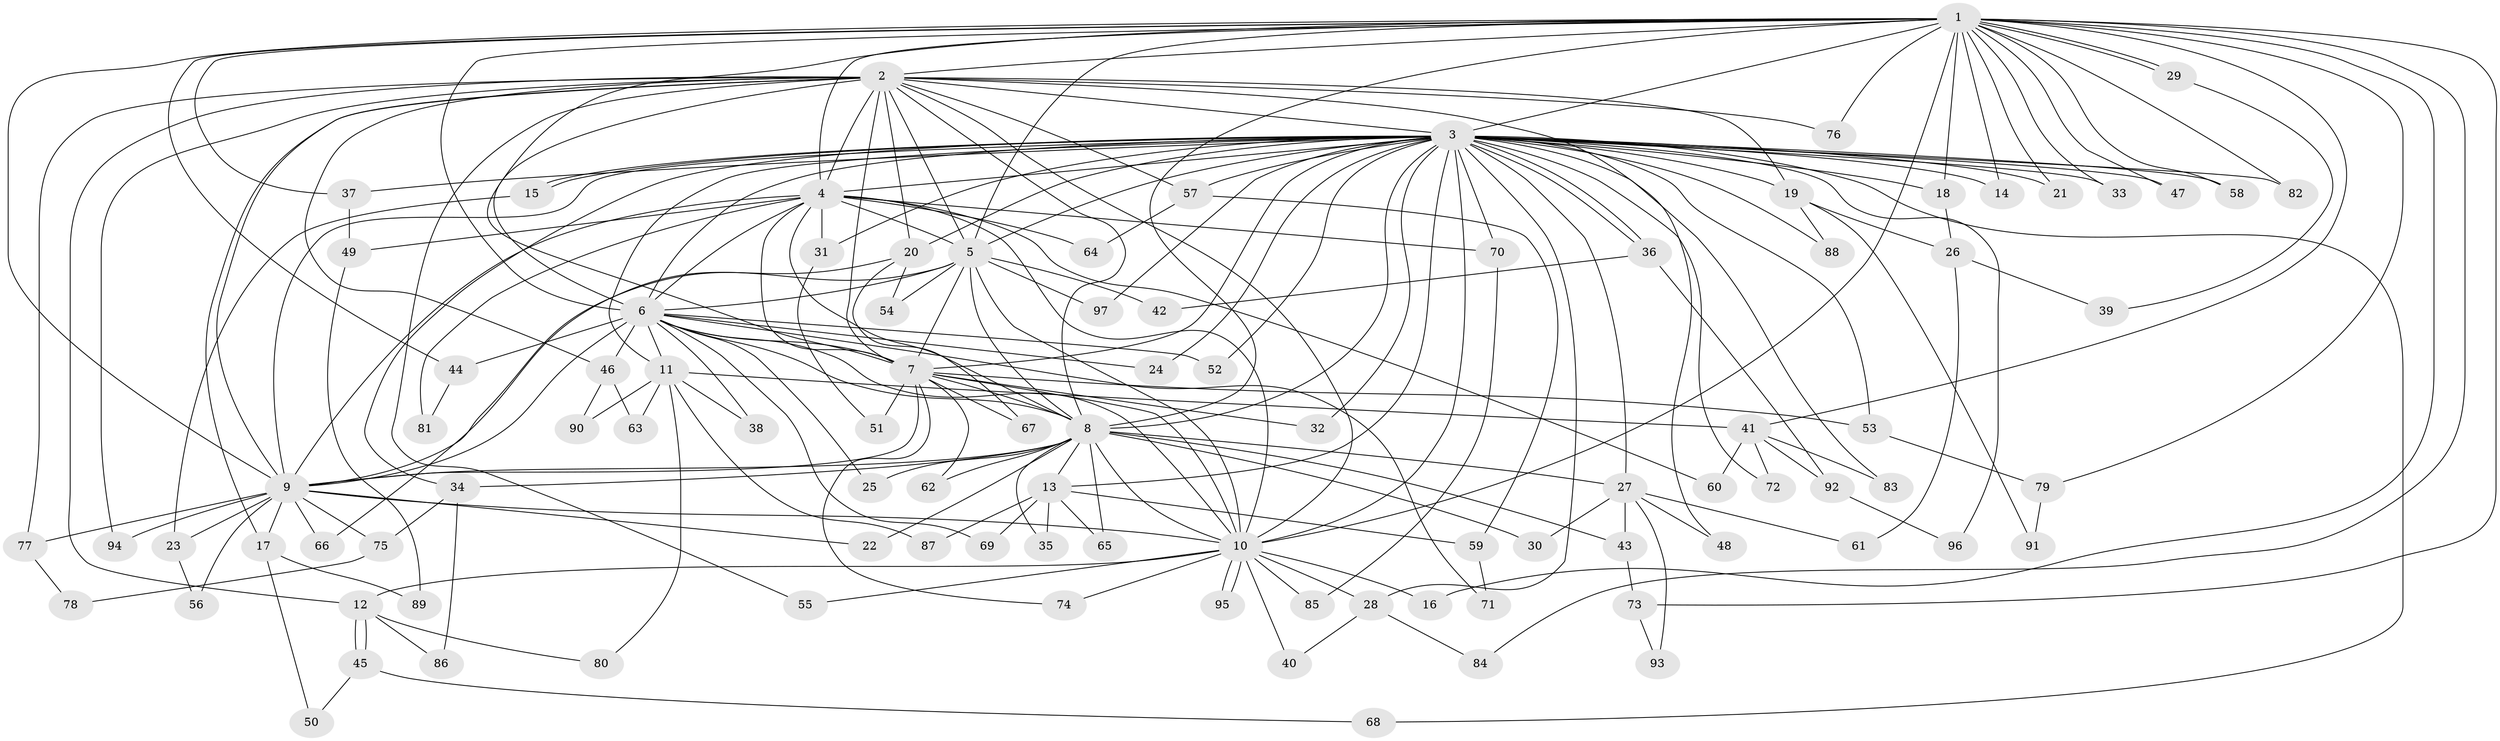 // Generated by graph-tools (version 1.1) at 2025/01/03/09/25 03:01:28]
// undirected, 97 vertices, 219 edges
graph export_dot {
graph [start="1"]
  node [color=gray90,style=filled];
  1;
  2;
  3;
  4;
  5;
  6;
  7;
  8;
  9;
  10;
  11;
  12;
  13;
  14;
  15;
  16;
  17;
  18;
  19;
  20;
  21;
  22;
  23;
  24;
  25;
  26;
  27;
  28;
  29;
  30;
  31;
  32;
  33;
  34;
  35;
  36;
  37;
  38;
  39;
  40;
  41;
  42;
  43;
  44;
  45;
  46;
  47;
  48;
  49;
  50;
  51;
  52;
  53;
  54;
  55;
  56;
  57;
  58;
  59;
  60;
  61;
  62;
  63;
  64;
  65;
  66;
  67;
  68;
  69;
  70;
  71;
  72;
  73;
  74;
  75;
  76;
  77;
  78;
  79;
  80;
  81;
  82;
  83;
  84;
  85;
  86;
  87;
  88;
  89;
  90;
  91;
  92;
  93;
  94;
  95;
  96;
  97;
  1 -- 2;
  1 -- 3;
  1 -- 4;
  1 -- 5;
  1 -- 6;
  1 -- 7;
  1 -- 8;
  1 -- 9;
  1 -- 10;
  1 -- 14;
  1 -- 16;
  1 -- 18;
  1 -- 21;
  1 -- 29;
  1 -- 29;
  1 -- 33;
  1 -- 37;
  1 -- 41;
  1 -- 44;
  1 -- 47;
  1 -- 58;
  1 -- 73;
  1 -- 76;
  1 -- 79;
  1 -- 82;
  1 -- 84;
  2 -- 3;
  2 -- 4;
  2 -- 5;
  2 -- 6;
  2 -- 7;
  2 -- 8;
  2 -- 9;
  2 -- 10;
  2 -- 12;
  2 -- 17;
  2 -- 19;
  2 -- 20;
  2 -- 46;
  2 -- 48;
  2 -- 55;
  2 -- 57;
  2 -- 76;
  2 -- 77;
  2 -- 94;
  3 -- 4;
  3 -- 5;
  3 -- 6;
  3 -- 7;
  3 -- 8;
  3 -- 9;
  3 -- 10;
  3 -- 11;
  3 -- 13;
  3 -- 14;
  3 -- 15;
  3 -- 15;
  3 -- 18;
  3 -- 19;
  3 -- 20;
  3 -- 21;
  3 -- 24;
  3 -- 27;
  3 -- 28;
  3 -- 31;
  3 -- 32;
  3 -- 33;
  3 -- 34;
  3 -- 36;
  3 -- 36;
  3 -- 37;
  3 -- 47;
  3 -- 52;
  3 -- 53;
  3 -- 57;
  3 -- 58;
  3 -- 68;
  3 -- 70;
  3 -- 72;
  3 -- 82;
  3 -- 83;
  3 -- 88;
  3 -- 96;
  3 -- 97;
  4 -- 5;
  4 -- 6;
  4 -- 7;
  4 -- 8;
  4 -- 9;
  4 -- 10;
  4 -- 31;
  4 -- 49;
  4 -- 60;
  4 -- 64;
  4 -- 70;
  4 -- 81;
  5 -- 6;
  5 -- 7;
  5 -- 8;
  5 -- 9;
  5 -- 10;
  5 -- 42;
  5 -- 54;
  5 -- 97;
  6 -- 7;
  6 -- 8;
  6 -- 9;
  6 -- 10;
  6 -- 11;
  6 -- 24;
  6 -- 25;
  6 -- 38;
  6 -- 44;
  6 -- 46;
  6 -- 52;
  6 -- 69;
  6 -- 71;
  7 -- 8;
  7 -- 9;
  7 -- 10;
  7 -- 32;
  7 -- 51;
  7 -- 53;
  7 -- 62;
  7 -- 67;
  7 -- 74;
  8 -- 9;
  8 -- 10;
  8 -- 13;
  8 -- 22;
  8 -- 25;
  8 -- 27;
  8 -- 30;
  8 -- 34;
  8 -- 35;
  8 -- 43;
  8 -- 62;
  8 -- 65;
  9 -- 10;
  9 -- 17;
  9 -- 22;
  9 -- 23;
  9 -- 56;
  9 -- 66;
  9 -- 75;
  9 -- 77;
  9 -- 94;
  10 -- 12;
  10 -- 16;
  10 -- 28;
  10 -- 40;
  10 -- 55;
  10 -- 74;
  10 -- 85;
  10 -- 95;
  10 -- 95;
  11 -- 38;
  11 -- 41;
  11 -- 63;
  11 -- 80;
  11 -- 87;
  11 -- 90;
  12 -- 45;
  12 -- 45;
  12 -- 80;
  12 -- 86;
  13 -- 35;
  13 -- 59;
  13 -- 65;
  13 -- 69;
  13 -- 87;
  15 -- 23;
  17 -- 50;
  17 -- 89;
  18 -- 26;
  19 -- 26;
  19 -- 88;
  19 -- 91;
  20 -- 54;
  20 -- 66;
  20 -- 67;
  23 -- 56;
  26 -- 39;
  26 -- 61;
  27 -- 30;
  27 -- 43;
  27 -- 48;
  27 -- 61;
  27 -- 93;
  28 -- 40;
  28 -- 84;
  29 -- 39;
  31 -- 51;
  34 -- 75;
  34 -- 86;
  36 -- 42;
  36 -- 92;
  37 -- 49;
  41 -- 60;
  41 -- 72;
  41 -- 83;
  41 -- 92;
  43 -- 73;
  44 -- 81;
  45 -- 50;
  45 -- 68;
  46 -- 63;
  46 -- 90;
  49 -- 89;
  53 -- 79;
  57 -- 59;
  57 -- 64;
  59 -- 71;
  70 -- 85;
  73 -- 93;
  75 -- 78;
  77 -- 78;
  79 -- 91;
  92 -- 96;
}
